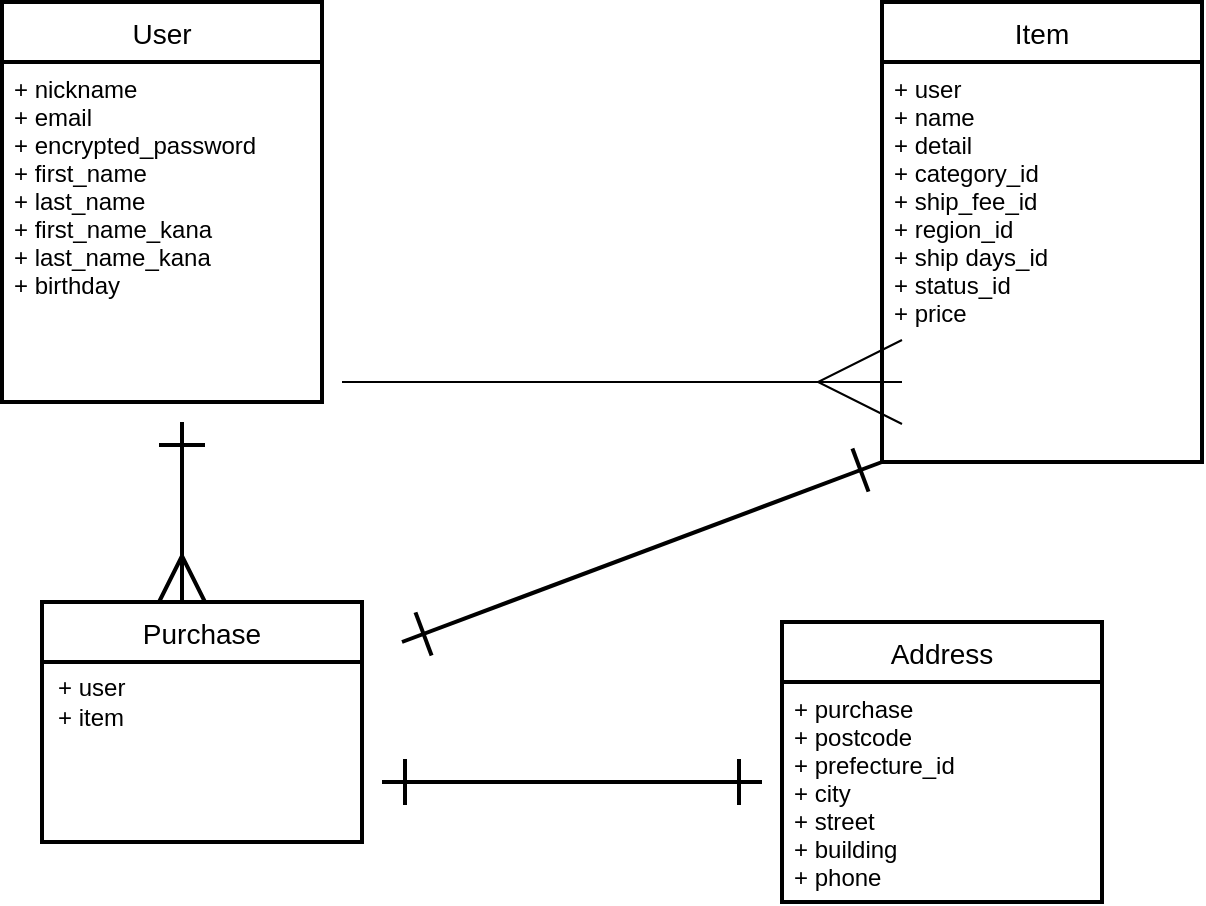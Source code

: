 <mxfile>
    <diagram id="MSIFYpRx8dncf2OI5Thj" name="ページ1">
        <mxGraphModel dx="893" dy="649" grid="1" gridSize="10" guides="1" tooltips="1" connect="1" arrows="0" fold="1" page="1" pageScale="1" pageWidth="827" pageHeight="1169" math="0" shadow="0">
            <root>
                <mxCell id="0"/>
                <mxCell id="1" parent="0"/>
                <mxCell id="42" value="User" style="swimlane;childLayout=stackLayout;horizontal=1;startSize=30;horizontalStack=0;rounded=0;fontSize=14;fontStyle=0;strokeWidth=2;resizeParent=0;resizeLast=1;shadow=0;dashed=0;align=center;arcSize=0;" vertex="1" parent="1">
                    <mxGeometry x="90" y="134" width="160" height="200" as="geometry"/>
                </mxCell>
                <mxCell id="43" value="+ nickname&#10;+ email&#10;+ encrypted_password&#10;+ first_name &#10;+ last_name&#10;+ first_name_kana&#10;+ last_name_kana &#10;+ birthday " style="align=left;strokeColor=none;fillColor=none;spacingLeft=4;fontSize=12;verticalAlign=top;resizable=0;rotatable=0;part=1;rounded=0;" vertex="1" parent="42">
                    <mxGeometry y="30" width="160" height="170" as="geometry"/>
                </mxCell>
                <mxCell id="44" value="Item" style="swimlane;childLayout=stackLayout;horizontal=1;startSize=30;horizontalStack=0;rounded=0;fontSize=14;fontStyle=0;strokeWidth=2;resizeParent=0;resizeLast=1;shadow=0;dashed=0;align=center;" vertex="1" parent="1">
                    <mxGeometry x="530" y="134" width="160" height="230" as="geometry"/>
                </mxCell>
                <mxCell id="45" value="+ user&#10;+ name &#10;+ detail&#10;+ category_id &#10;+ ship_fee_id&#10;+ region_id  &#10;+ ship days_id&#10;+ status_id&#10;+ price" style="align=left;strokeColor=none;fillColor=none;spacingLeft=4;fontSize=12;verticalAlign=top;resizable=0;rotatable=0;part=1;rounded=0;" vertex="1" parent="44">
                    <mxGeometry y="30" width="160" height="200" as="geometry"/>
                </mxCell>
                <mxCell id="46" style="html=1;startArrow=none;startFill=0;endArrow=ERmany;endFill=0;entryX=0;entryY=0.75;entryDx=0;entryDy=0;endSize=40;startSize=40;sourcePerimeterSpacing=20;targetPerimeterSpacing=20;rounded=0;" edge="1" parent="1">
                    <mxGeometry relative="1" as="geometry">
                        <mxPoint x="540" y="324" as="targetPoint"/>
                        <mxPoint x="260" y="324" as="sourcePoint"/>
                    </mxGeometry>
                </mxCell>
                <mxCell id="47" value="Purchase" style="swimlane;childLayout=stackLayout;horizontal=1;startSize=30;horizontalStack=0;rounded=0;fontSize=14;fontStyle=0;strokeWidth=2;resizeParent=0;resizeLast=1;shadow=0;dashed=0;align=center;arcSize=0;" vertex="1" parent="1">
                    <mxGeometry x="110" y="434" width="160" height="120" as="geometry"/>
                </mxCell>
                <mxCell id="48" value="Address" style="swimlane;childLayout=stackLayout;horizontal=1;startSize=30;horizontalStack=0;rounded=0;fontSize=14;fontStyle=0;strokeWidth=2;resizeParent=0;resizeLast=1;shadow=0;dashed=0;align=center;arcSize=0;" vertex="1" parent="1">
                    <mxGeometry x="480" y="444" width="160" height="140" as="geometry"/>
                </mxCell>
                <mxCell id="49" value="+ purchase&#10;+ postcode&#10;+ prefecture_id&#10;+ city&#10;+ street&#10;+ building&#10;+ phone&#10;" style="align=left;strokeColor=none;fillColor=none;spacingLeft=4;fontSize=12;verticalAlign=top;resizable=0;rotatable=0;part=1;rounded=0;" vertex="1" parent="48">
                    <mxGeometry y="30" width="160" height="110" as="geometry"/>
                </mxCell>
                <mxCell id="50" value="&lt;div style=&quot;text-align: left;&quot;&gt;&lt;span style=&quot;background-color: initial;&quot;&gt;+ user&amp;nbsp;&lt;/span&gt;&lt;/div&gt;&lt;div style=&quot;text-align: left;&quot;&gt;&lt;span style=&quot;background-color: initial;&quot;&gt;+ item　&lt;/span&gt;&lt;/div&gt;" style="text;html=1;align=center;verticalAlign=middle;resizable=0;points=[];autosize=1;strokeColor=none;fillColor=none;" vertex="1" parent="1">
                    <mxGeometry x="105" y="464" width="70" height="40" as="geometry"/>
                </mxCell>
                <mxCell id="51" style="edgeStyle=none;html=1;startArrow=ERone;startFill=0;strokeWidth=2;endArrow=ERone;endFill=0;endSize=20;startSize=20;" edge="1" parent="1">
                    <mxGeometry relative="1" as="geometry">
                        <mxPoint x="280" y="524" as="targetPoint"/>
                        <mxPoint x="470" y="524" as="sourcePoint"/>
                        <Array as="points">
                            <mxPoint x="400" y="524"/>
                        </Array>
                    </mxGeometry>
                </mxCell>
                <mxCell id="52" style="edgeStyle=none;html=1;strokeWidth=2;startArrow=ERone;startFill=0;endArrow=ERone;endFill=0;endSize=20;startSize=20;" edge="1" parent="1">
                    <mxGeometry relative="1" as="geometry">
                        <mxPoint x="530" y="364" as="sourcePoint"/>
                        <mxPoint x="290" y="454" as="targetPoint"/>
                    </mxGeometry>
                </mxCell>
                <mxCell id="53" style="edgeStyle=none;html=1;exitX=0.5;exitY=1;exitDx=0;exitDy=0;strokeWidth=2;startArrow=ERone;startFill=0;endArrow=ERmany;endFill=0;endSize=20;startSize=20;" edge="1" parent="1">
                    <mxGeometry relative="1" as="geometry">
                        <mxPoint x="180" y="344" as="sourcePoint"/>
                        <mxPoint x="180" y="434" as="targetPoint"/>
                        <Array as="points">
                            <mxPoint x="180" y="424"/>
                        </Array>
                    </mxGeometry>
                </mxCell>
            </root>
        </mxGraphModel>
    </diagram>
</mxfile>